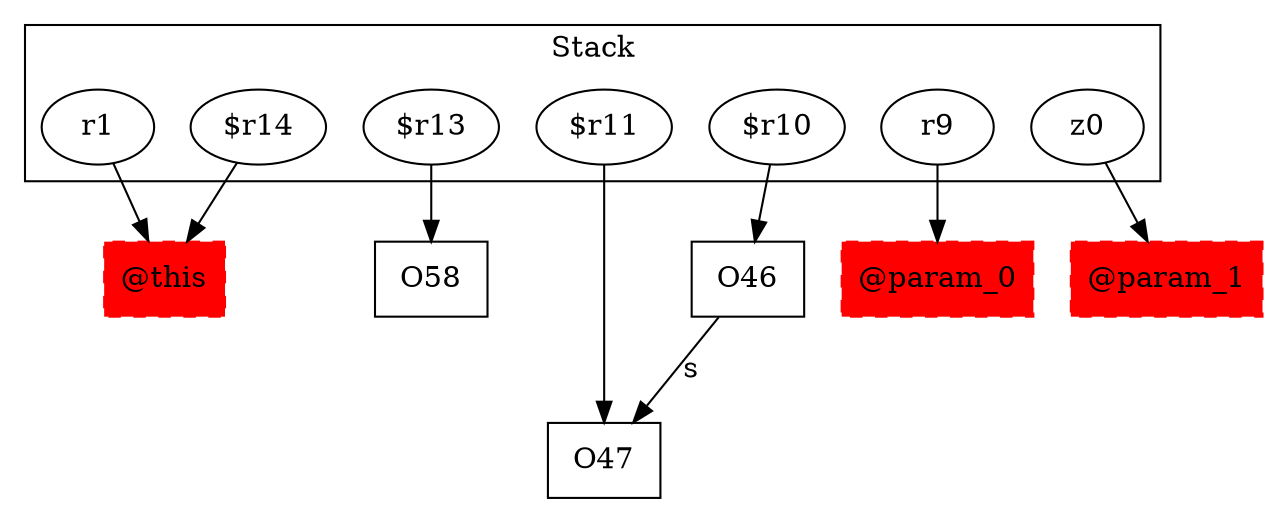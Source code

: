 digraph sample {
  rankDir="LR";
  subgraph cluster_0 {
    label="Stack"
    "r1"; "$r13"; "$r11"; "$r10"; "r9"; "z0"; "$r14"; 
  }
  "r1" -> { "@this"[shape=box]};
  "$r13" -> { O58[shape=box]};
  "$r11" -> { O47[shape=box]};
  "$r10" -> { O46[shape=box]};
  "r9" -> { "@param_0"[shape=box]};
  "z0" -> { "@param_1"[shape=box]};
  "$r14" -> { "@this"[shape=box]};
  O46 -> O47[label="s", weight="0.2"]
  "@this"[shape=box, style="filled,dashed"];
  "@param_0"[shape=box, style="filled,dashed"];
  "@param_1"[shape=box, style="filled,dashed"];
  "@this"[color="red"];
  "@param_0"[color="red"];
  "@param_1"[color="red"];
}
